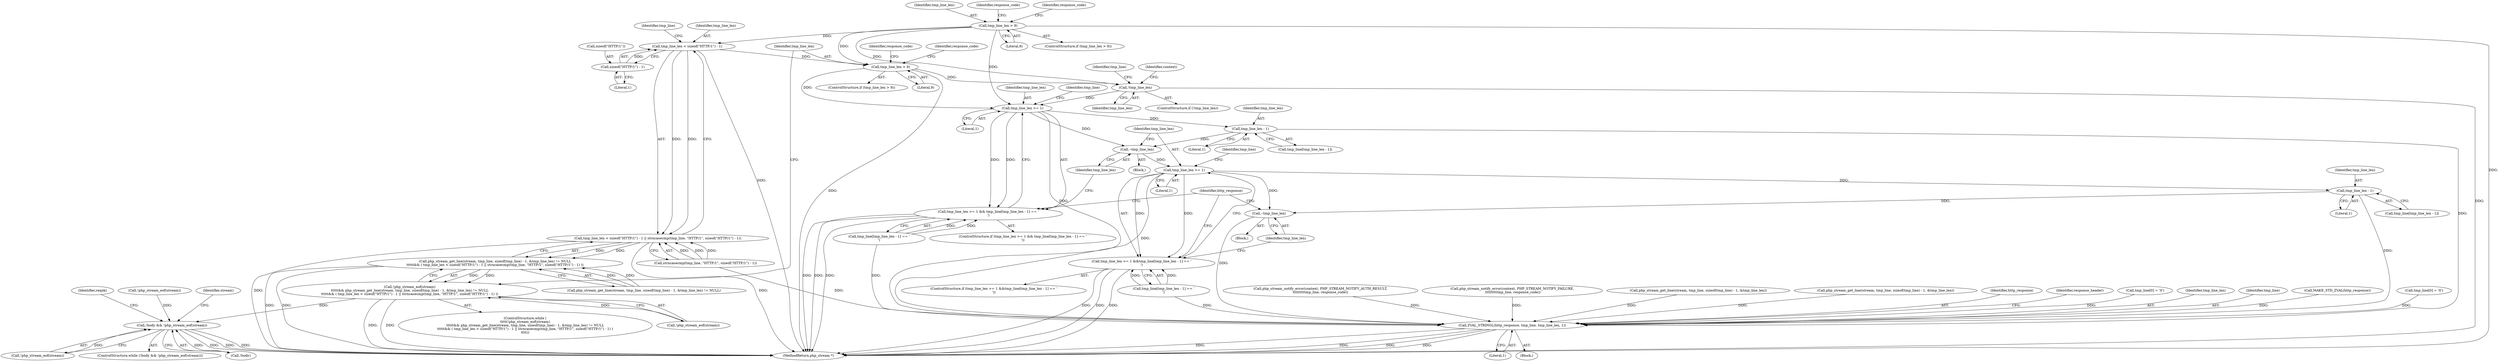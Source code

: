 digraph "0_php-src_523f230c831d7b33353203fa34aee4e92ac12bba@API" {
"1002521" [label="(Call,tmp_line_len < sizeof(\"HTTP/1\") - 1)"];
"1002452" [label="(Call,tmp_line_len > 9)"];
"1002523" [label="(Call,sizeof(\"HTTP/1\") - 1)"];
"1002520" [label="(Call,tmp_line_len < sizeof(\"HTTP/1\") - 1 || strncasecmp(tmp_line, \"HTTP/1\", sizeof(\"HTTP/1\") - 1))"];
"1002508" [label="(Call,php_stream_get_line(stream, tmp_line, sizeof(tmp_line) - 1, &tmp_line_len) != NULL\n\t\t\t\t\t&& ( tmp_line_len < sizeof(\"HTTP/1\") - 1 || strncasecmp(tmp_line, \"HTTP/1\", sizeof(\"HTTP/1\") - 1) ))"];
"1002504" [label="(Call,!php_stream_eof(stream)\n\t\t\t\t\t&& php_stream_get_line(stream, tmp_line, sizeof(tmp_line) - 1, &tmp_line_len) != NULL\n\t\t\t\t\t&& ( tmp_line_len < sizeof(\"HTTP/1\") - 1 || strncasecmp(tmp_line, \"HTTP/1\", sizeof(\"HTTP/1\") - 1) ))"];
"1002642" [label="(Call,!body && !php_stream_eof(stream))"];
"1002535" [label="(Call,tmp_line_len > 9)"];
"1002576" [label="(Call,!tmp_line_len)"];
"1002591" [label="(Call,tmp_line_len >= 1)"];
"1002590" [label="(Call,tmp_line_len >= 1 && tmp_line[tmp_line_len - 1] == '\n')"];
"1002597" [label="(Call,tmp_line_len - 1)"];
"1002602" [label="(Call,--tmp_line_len)"];
"1002606" [label="(Call,tmp_line_len >= 1)"];
"1002605" [label="(Call,tmp_line_len >= 1 &&tmp_line[tmp_line_len - 1] == '\r')"];
"1002612" [label="(Call,tmp_line_len - 1)"];
"1002617" [label="(Call,--tmp_line_len)"];
"1002621" [label="(Call,ZVAL_STRINGL(http_response, tmp_line, tmp_line_len, 1))"];
"1002601" [label="(Block,)"];
"1002509" [label="(Call,php_stream_get_line(stream, tmp_line, sizeof(tmp_line) - 1, &tmp_line_len) != NULL)"];
"1002521" [label="(Call,tmp_line_len < sizeof(\"HTTP/1\") - 1)"];
"1002609" [label="(Call,tmp_line[tmp_line_len - 1] == '\r')"];
"1002534" [label="(ControlStructure,if (tmp_line_len > 9))"];
"1002591" [label="(Call,tmp_line_len >= 1)"];
"1002642" [label="(Call,!body && !php_stream_eof(stream))"];
"1002625" [label="(Literal,1)"];
"1002568" [label="(Call,php_stream_notify_error(context, PHP_STREAM_NOTIFY_AUTH_RESULT,\n\t\t\t\t\t\t\t\ttmp_line, response_code))"];
"1002593" [label="(Literal,1)"];
"1002613" [label="(Identifier,tmp_line_len)"];
"1002589" [label="(ControlStructure,if (tmp_line_len >= 1 && tmp_line[tmp_line_len - 1] == '\n'))"];
"1002641" [label="(ControlStructure,while (!body && !php_stream_eof(stream)))"];
"1002903" [label="(Identifier,reqok)"];
"1002608" [label="(Literal,1)"];
"1002584" [label="(Call,php_stream_notify_error(context, PHP_STREAM_NOTIFY_FAILURE,\n \t\t\t\t\t\t\t\ttmp_line, response_code))"];
"1002503" [label="(ControlStructure,while (\n\t\t\t\t\t!php_stream_eof(stream)\n\t\t\t\t\t&& php_stream_get_line(stream, tmp_line, sizeof(tmp_line) - 1, &tmp_line_len) != NULL\n\t\t\t\t\t&& ( tmp_line_len < sizeof(\"HTTP/1\") - 1 || strncasecmp(tmp_line, \"HTTP/1\", sizeof(\"HTTP/1\") - 1) )\n\t\t\t\t))"];
"1002610" [label="(Call,tmp_line[tmp_line_len - 1])"];
"1002595" [label="(Call,tmp_line[tmp_line_len - 1])"];
"1002598" [label="(Identifier,tmp_line_len)"];
"1002607" [label="(Identifier,tmp_line_len)"];
"1002510" [label="(Call,php_stream_get_line(stream, tmp_line, sizeof(tmp_line) - 1, &tmp_line_len))"];
"1002603" [label="(Identifier,tmp_line_len)"];
"1002524" [label="(Call,sizeof(\"HTTP/1\"))"];
"1002617" [label="(Call,--tmp_line_len)"];
"1002614" [label="(Literal,1)"];
"1002439" [label="(Call,php_stream_get_line(stream, tmp_line, sizeof(tmp_line) - 1, &tmp_line_len))"];
"1002605" [label="(Call,tmp_line_len >= 1 &&tmp_line[tmp_line_len - 1] == '\r')"];
"1002540" [label="(Identifier,response_code)"];
"1002581" [label="(Identifier,tmp_line)"];
"1002645" [label="(Call,!php_stream_eof(stream))"];
"1002537" [label="(Literal,9)"];
"1002585" [label="(Identifier,context)"];
"1002526" [label="(Literal,1)"];
"1002432" [label="(Call,!php_stream_eof(stream))"];
"1002602" [label="(Call,--tmp_line_len)"];
"1002449" [label="(Block,)"];
"1002454" [label="(Literal,9)"];
"1002622" [label="(Identifier,http_response)"];
"1002452" [label="(Call,tmp_line_len > 9)"];
"1002453" [label="(Identifier,tmp_line_len)"];
"1002577" [label="(Identifier,tmp_line_len)"];
"1002620" [label="(Identifier,http_response)"];
"1002628" [label="(Identifier,response_header)"];
"1002504" [label="(Call,!php_stream_eof(stream)\n\t\t\t\t\t&& php_stream_get_line(stream, tmp_line, sizeof(tmp_line) - 1, &tmp_line_len) != NULL\n\t\t\t\t\t&& ( tmp_line_len < sizeof(\"HTTP/1\") - 1 || strncasecmp(tmp_line, \"HTTP/1\", sizeof(\"HTTP/1\") - 1) ))"];
"1002520" [label="(Call,tmp_line_len < sizeof(\"HTTP/1\") - 1 || strncasecmp(tmp_line, \"HTTP/1\", sizeof(\"HTTP/1\") - 1))"];
"1002616" [label="(Block,)"];
"1002451" [label="(ControlStructure,if (tmp_line_len > 9))"];
"1002590" [label="(Call,tmp_line_len >= 1 && tmp_line[tmp_line_len - 1] == '\n')"];
"1002457" [label="(Identifier,response_code)"];
"1002523" [label="(Call,sizeof(\"HTTP/1\") - 1)"];
"1002599" [label="(Literal,1)"];
"1002575" [label="(ControlStructure,if (!tmp_line_len))"];
"1002606" [label="(Call,tmp_line_len >= 1)"];
"1002505" [label="(Call,!php_stream_eof(stream))"];
"1002653" [label="(Identifier,stream)"];
"1002604" [label="(ControlStructure,if (tmp_line_len >= 1 &&tmp_line[tmp_line_len - 1] == '\r'))"];
"1002579" [label="(Call,tmp_line[0] = '\0')"];
"1002624" [label="(Identifier,tmp_line_len)"];
"1002623" [label="(Identifier,tmp_line)"];
"1002619" [label="(Call,MAKE_STD_ZVAL(http_response))"];
"1002611" [label="(Identifier,tmp_line)"];
"1002621" [label="(Call,ZVAL_STRINGL(http_response, tmp_line, tmp_line_len, 1))"];
"1002536" [label="(Identifier,tmp_line_len)"];
"1002576" [label="(Call,!tmp_line_len)"];
"1002528" [label="(Identifier,tmp_line)"];
"1002535" [label="(Call,tmp_line_len > 9)"];
"1003241" [label="(MethodReturn,php_stream *)"];
"1002592" [label="(Identifier,tmp_line_len)"];
"1002508" [label="(Call,php_stream_get_line(stream, tmp_line, sizeof(tmp_line) - 1, &tmp_line_len) != NULL\n\t\t\t\t\t&& ( tmp_line_len < sizeof(\"HTTP/1\") - 1 || strncasecmp(tmp_line, \"HTTP/1\", sizeof(\"HTTP/1\") - 1) ))"];
"1002643" [label="(Call,!body)"];
"1002548" [label="(Identifier,response_code)"];
"1002594" [label="(Call,tmp_line[tmp_line_len - 1] == '\n')"];
"1002596" [label="(Identifier,tmp_line)"];
"1000289" [label="(Call,tmp_line[0] = '\0')"];
"1002527" [label="(Call,strncasecmp(tmp_line, \"HTTP/1\", sizeof(\"HTTP/1\") - 1))"];
"1002465" [label="(Identifier,response_code)"];
"1002522" [label="(Identifier,tmp_line_len)"];
"1002618" [label="(Identifier,tmp_line_len)"];
"1002612" [label="(Call,tmp_line_len - 1)"];
"1002597" [label="(Call,tmp_line_len - 1)"];
"1002521" -> "1002520"  [label="AST: "];
"1002521" -> "1002523"  [label="CFG: "];
"1002522" -> "1002521"  [label="AST: "];
"1002523" -> "1002521"  [label="AST: "];
"1002528" -> "1002521"  [label="CFG: "];
"1002520" -> "1002521"  [label="CFG: "];
"1002521" -> "1003241"  [label="DDG: "];
"1002521" -> "1002520"  [label="DDG: "];
"1002521" -> "1002520"  [label="DDG: "];
"1002452" -> "1002521"  [label="DDG: "];
"1002523" -> "1002521"  [label="DDG: "];
"1002521" -> "1002535"  [label="DDG: "];
"1002452" -> "1002451"  [label="AST: "];
"1002452" -> "1002454"  [label="CFG: "];
"1002453" -> "1002452"  [label="AST: "];
"1002454" -> "1002452"  [label="AST: "];
"1002457" -> "1002452"  [label="CFG: "];
"1002465" -> "1002452"  [label="CFG: "];
"1002452" -> "1003241"  [label="DDG: "];
"1002452" -> "1002535"  [label="DDG: "];
"1002452" -> "1002576"  [label="DDG: "];
"1002452" -> "1002591"  [label="DDG: "];
"1002523" -> "1002526"  [label="CFG: "];
"1002524" -> "1002523"  [label="AST: "];
"1002526" -> "1002523"  [label="AST: "];
"1002520" -> "1002508"  [label="AST: "];
"1002520" -> "1002527"  [label="CFG: "];
"1002527" -> "1002520"  [label="AST: "];
"1002508" -> "1002520"  [label="CFG: "];
"1002520" -> "1003241"  [label="DDG: "];
"1002520" -> "1003241"  [label="DDG: "];
"1002520" -> "1002508"  [label="DDG: "];
"1002520" -> "1002508"  [label="DDG: "];
"1002527" -> "1002520"  [label="DDG: "];
"1002527" -> "1002520"  [label="DDG: "];
"1002527" -> "1002520"  [label="DDG: "];
"1002508" -> "1002504"  [label="AST: "];
"1002508" -> "1002509"  [label="CFG: "];
"1002509" -> "1002508"  [label="AST: "];
"1002504" -> "1002508"  [label="CFG: "];
"1002508" -> "1003241"  [label="DDG: "];
"1002508" -> "1003241"  [label="DDG: "];
"1002508" -> "1002504"  [label="DDG: "];
"1002508" -> "1002504"  [label="DDG: "];
"1002509" -> "1002508"  [label="DDG: "];
"1002509" -> "1002508"  [label="DDG: "];
"1002504" -> "1002503"  [label="AST: "];
"1002504" -> "1002505"  [label="CFG: "];
"1002505" -> "1002504"  [label="AST: "];
"1002536" -> "1002504"  [label="CFG: "];
"1002504" -> "1003241"  [label="DDG: "];
"1002504" -> "1003241"  [label="DDG: "];
"1002505" -> "1002504"  [label="DDG: "];
"1002504" -> "1002642"  [label="DDG: "];
"1002642" -> "1002641"  [label="AST: "];
"1002642" -> "1002643"  [label="CFG: "];
"1002642" -> "1002645"  [label="CFG: "];
"1002643" -> "1002642"  [label="AST: "];
"1002645" -> "1002642"  [label="AST: "];
"1002653" -> "1002642"  [label="CFG: "];
"1002903" -> "1002642"  [label="CFG: "];
"1002642" -> "1003241"  [label="DDG: "];
"1002642" -> "1003241"  [label="DDG: "];
"1002642" -> "1003241"  [label="DDG: "];
"1002643" -> "1002642"  [label="DDG: "];
"1002645" -> "1002642"  [label="DDG: "];
"1002432" -> "1002642"  [label="DDG: "];
"1002535" -> "1002534"  [label="AST: "];
"1002535" -> "1002537"  [label="CFG: "];
"1002536" -> "1002535"  [label="AST: "];
"1002537" -> "1002535"  [label="AST: "];
"1002540" -> "1002535"  [label="CFG: "];
"1002548" -> "1002535"  [label="CFG: "];
"1002535" -> "1003241"  [label="DDG: "];
"1002535" -> "1002576"  [label="DDG: "];
"1002535" -> "1002591"  [label="DDG: "];
"1002576" -> "1002575"  [label="AST: "];
"1002576" -> "1002577"  [label="CFG: "];
"1002577" -> "1002576"  [label="AST: "];
"1002581" -> "1002576"  [label="CFG: "];
"1002585" -> "1002576"  [label="CFG: "];
"1002576" -> "1003241"  [label="DDG: "];
"1002576" -> "1002591"  [label="DDG: "];
"1002591" -> "1002590"  [label="AST: "];
"1002591" -> "1002593"  [label="CFG: "];
"1002592" -> "1002591"  [label="AST: "];
"1002593" -> "1002591"  [label="AST: "];
"1002596" -> "1002591"  [label="CFG: "];
"1002590" -> "1002591"  [label="CFG: "];
"1002591" -> "1002590"  [label="DDG: "];
"1002591" -> "1002590"  [label="DDG: "];
"1002591" -> "1002597"  [label="DDG: "];
"1002591" -> "1002602"  [label="DDG: "];
"1002591" -> "1002621"  [label="DDG: "];
"1002590" -> "1002589"  [label="AST: "];
"1002590" -> "1002594"  [label="CFG: "];
"1002594" -> "1002590"  [label="AST: "];
"1002603" -> "1002590"  [label="CFG: "];
"1002620" -> "1002590"  [label="CFG: "];
"1002590" -> "1003241"  [label="DDG: "];
"1002590" -> "1003241"  [label="DDG: "];
"1002590" -> "1003241"  [label="DDG: "];
"1002594" -> "1002590"  [label="DDG: "];
"1002594" -> "1002590"  [label="DDG: "];
"1002597" -> "1002595"  [label="AST: "];
"1002597" -> "1002599"  [label="CFG: "];
"1002598" -> "1002597"  [label="AST: "];
"1002599" -> "1002597"  [label="AST: "];
"1002595" -> "1002597"  [label="CFG: "];
"1002597" -> "1002602"  [label="DDG: "];
"1002597" -> "1002621"  [label="DDG: "];
"1002602" -> "1002601"  [label="AST: "];
"1002602" -> "1002603"  [label="CFG: "];
"1002603" -> "1002602"  [label="AST: "];
"1002607" -> "1002602"  [label="CFG: "];
"1002602" -> "1002606"  [label="DDG: "];
"1002606" -> "1002605"  [label="AST: "];
"1002606" -> "1002608"  [label="CFG: "];
"1002607" -> "1002606"  [label="AST: "];
"1002608" -> "1002606"  [label="AST: "];
"1002611" -> "1002606"  [label="CFG: "];
"1002605" -> "1002606"  [label="CFG: "];
"1002606" -> "1002605"  [label="DDG: "];
"1002606" -> "1002605"  [label="DDG: "];
"1002606" -> "1002612"  [label="DDG: "];
"1002606" -> "1002617"  [label="DDG: "];
"1002606" -> "1002621"  [label="DDG: "];
"1002605" -> "1002604"  [label="AST: "];
"1002605" -> "1002609"  [label="CFG: "];
"1002609" -> "1002605"  [label="AST: "];
"1002618" -> "1002605"  [label="CFG: "];
"1002620" -> "1002605"  [label="CFG: "];
"1002605" -> "1003241"  [label="DDG: "];
"1002605" -> "1003241"  [label="DDG: "];
"1002605" -> "1003241"  [label="DDG: "];
"1002609" -> "1002605"  [label="DDG: "];
"1002609" -> "1002605"  [label="DDG: "];
"1002612" -> "1002610"  [label="AST: "];
"1002612" -> "1002614"  [label="CFG: "];
"1002613" -> "1002612"  [label="AST: "];
"1002614" -> "1002612"  [label="AST: "];
"1002610" -> "1002612"  [label="CFG: "];
"1002612" -> "1002617"  [label="DDG: "];
"1002612" -> "1002621"  [label="DDG: "];
"1002617" -> "1002616"  [label="AST: "];
"1002617" -> "1002618"  [label="CFG: "];
"1002618" -> "1002617"  [label="AST: "];
"1002620" -> "1002617"  [label="CFG: "];
"1002617" -> "1002621"  [label="DDG: "];
"1002621" -> "1002449"  [label="AST: "];
"1002621" -> "1002625"  [label="CFG: "];
"1002622" -> "1002621"  [label="AST: "];
"1002623" -> "1002621"  [label="AST: "];
"1002624" -> "1002621"  [label="AST: "];
"1002625" -> "1002621"  [label="AST: "];
"1002628" -> "1002621"  [label="CFG: "];
"1002621" -> "1003241"  [label="DDG: "];
"1002621" -> "1003241"  [label="DDG: "];
"1002621" -> "1003241"  [label="DDG: "];
"1002621" -> "1003241"  [label="DDG: "];
"1002619" -> "1002621"  [label="DDG: "];
"1002439" -> "1002621"  [label="DDG: "];
"1002568" -> "1002621"  [label="DDG: "];
"1002579" -> "1002621"  [label="DDG: "];
"1002584" -> "1002621"  [label="DDG: "];
"1002510" -> "1002621"  [label="DDG: "];
"1002527" -> "1002621"  [label="DDG: "];
"1000289" -> "1002621"  [label="DDG: "];
"1002609" -> "1002621"  [label="DDG: "];
"1002594" -> "1002621"  [label="DDG: "];
}
